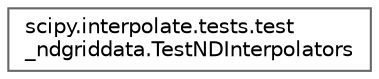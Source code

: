 digraph "Graphical Class Hierarchy"
{
 // LATEX_PDF_SIZE
  bgcolor="transparent";
  edge [fontname=Helvetica,fontsize=10,labelfontname=Helvetica,labelfontsize=10];
  node [fontname=Helvetica,fontsize=10,shape=box,height=0.2,width=0.4];
  rankdir="LR";
  Node0 [id="Node000000",label="scipy.interpolate.tests.test\l_ndgriddata.TestNDInterpolators",height=0.2,width=0.4,color="grey40", fillcolor="white", style="filled",URL="$d8/d44/classscipy_1_1interpolate_1_1tests_1_1test__ndgriddata_1_1TestNDInterpolators.html",tooltip=" "];
}
